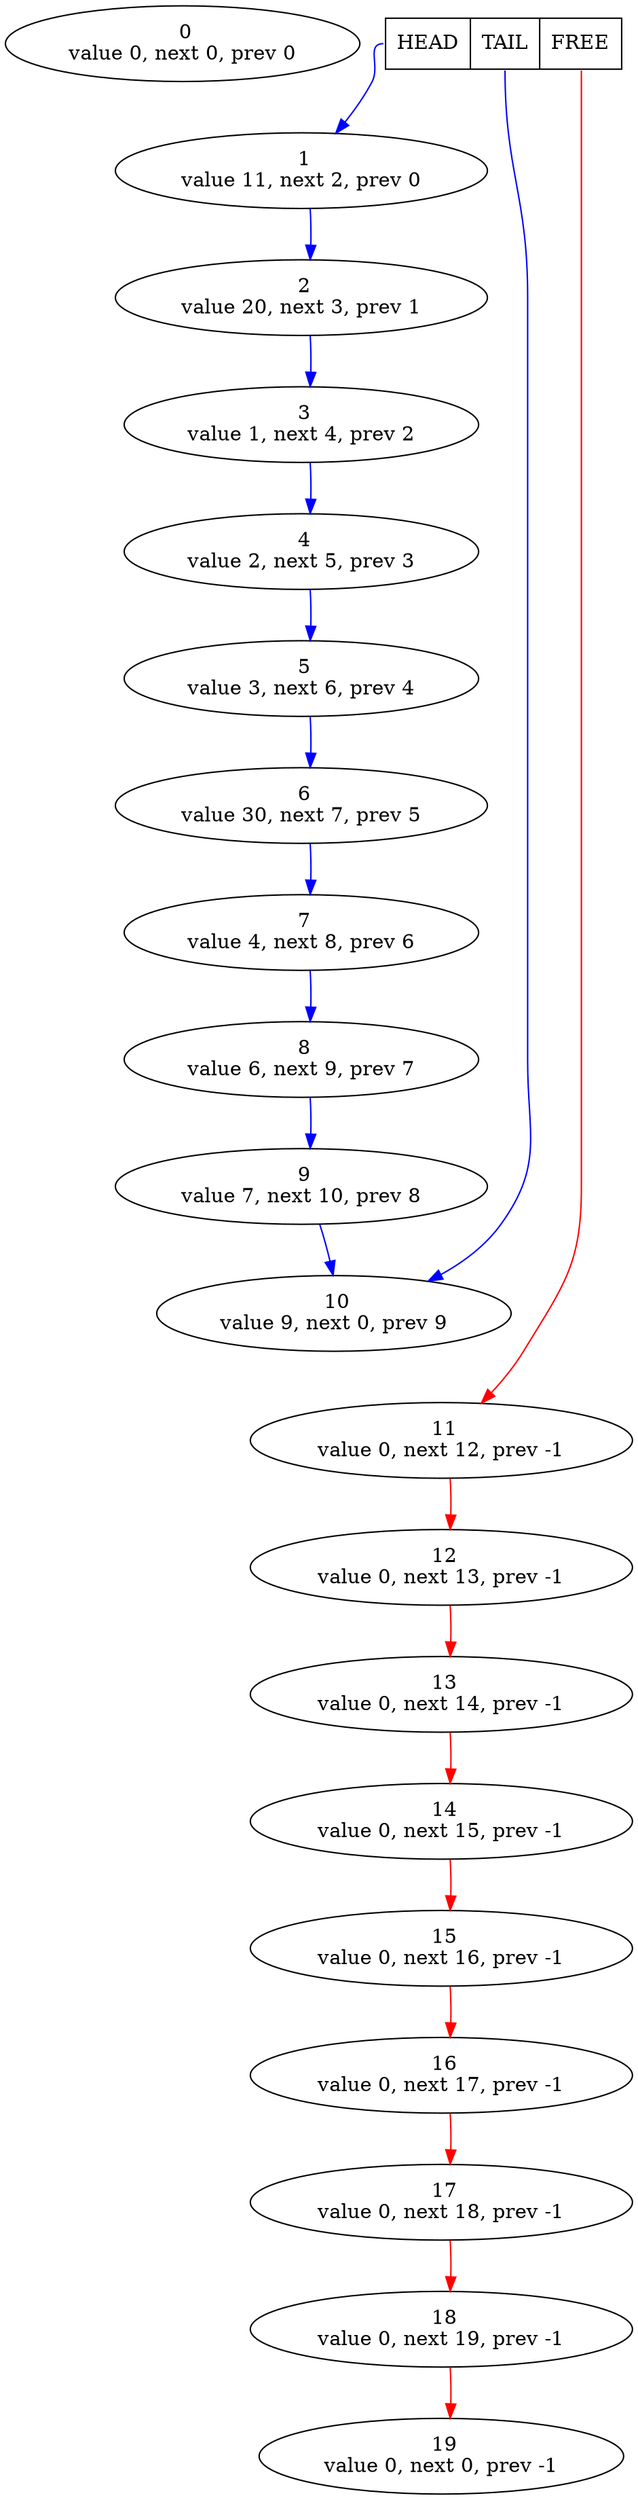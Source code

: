 	digraph dump_graph{
	rankdir=HR;
	0 [shape = "ellipse", label = " 0\nvalue 0, next 0, prev 0"];
	1 [shape = "ellipse", label = " 1\nvalue 11, next 2, prev 0"];
	2 [shape = "ellipse", label = " 2\nvalue 20, next 3, prev 1"];
	1 -> 2[style=invis];
	3 [shape = "ellipse", label = " 3\nvalue 1, next 4, prev 2"];
	2 -> 3[style=invis];
	4 [shape = "ellipse", label = " 4\nvalue 2, next 5, prev 3"];
	3 -> 4[style=invis];
	5 [shape = "ellipse", label = " 5\nvalue 3, next 6, prev 4"];
	4 -> 5[style=invis];
	6 [shape = "ellipse", label = " 6\nvalue 30, next 7, prev 5"];
	5 -> 6[style=invis];
	7 [shape = "ellipse", label = " 7\nvalue 4, next 8, prev 6"];
	6 -> 7[style=invis];
	8 [shape = "ellipse", label = " 8\nvalue 6, next 9, prev 7"];
	7 -> 8[style=invis];
	9 [shape = "ellipse", label = " 9\nvalue 7, next 10, prev 8"];
	8 -> 9[style=invis];
	10 [shape = "ellipse", label = " 10\nvalue 9, next 0, prev 9"];
	9 -> 10[style=invis];
	11 [shape = "ellipse", label = " 11\nvalue 0, next 12, prev -1"];
	10 -> 11[style=invis];
	12 [shape = "ellipse", label = " 12\nvalue 0, next 13, prev -1"];
	11 -> 12[style=invis];
	13 [shape = "ellipse", label = " 13\nvalue 0, next 14, prev -1"];
	12 -> 13[style=invis];
	14 [shape = "ellipse", label = " 14\nvalue 0, next 15, prev -1"];
	13 -> 14[style=invis];
	15 [shape = "ellipse", label = " 15\nvalue 0, next 16, prev -1"];
	14 -> 15[style=invis];
	16 [shape = "ellipse", label = " 16\nvalue 0, next 17, prev -1"];
	15 -> 16[style=invis];
	17 [shape = "ellipse", label = " 17\nvalue 0, next 18, prev -1"];
	16 -> 17[style=invis];
	18 [shape = "ellipse", label = " 18\nvalue 0, next 19, prev -1"];
	17 -> 18[style=invis];
	19 [shape = "ellipse", label = " 19\nvalue 0, next 0, prev -1"];
	18 -> 19[style=invis];
	INFO [shape = record, label = " <hd> HEAD | <tl> TAIL | <fr> FREE"];
	INFO: <hd> -> 1 [color= "blue"];
	INFO: <tl> -> 10 [color= "blue"];
	INFO: <fr> -> 11 [color= "red"];
	1 -> 2 [color= "blue"];
	2 -> 3 [color= "blue"];
	3 -> 4 [color= "blue"];
	4 -> 5 [color= "blue"];
	5 -> 6 [color= "blue"];
	6 -> 7 [color= "blue"];
	7 -> 8 [color= "blue"];
	8 -> 9 [color= "blue"];
	9 -> 10 [color= "blue"];
	11 -> 12 [color= "red"];
	12 -> 13 [color= "red"];
	13 -> 14 [color= "red"];
	14 -> 15 [color= "red"];
	15 -> 16 [color= "red"];
	16 -> 17 [color= "red"];
	17 -> 18 [color= "red"];
	18 -> 19 [color= "red"];
}